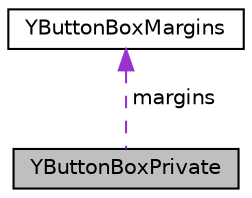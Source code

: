 digraph "YButtonBoxPrivate"
{
 // LATEX_PDF_SIZE
  edge [fontname="Helvetica",fontsize="10",labelfontname="Helvetica",labelfontsize="10"];
  node [fontname="Helvetica",fontsize="10",shape=record];
  Node1 [label="YButtonBoxPrivate",height=0.2,width=0.4,color="black", fillcolor="grey75", style="filled", fontcolor="black",tooltip=" "];
  Node2 -> Node1 [dir="back",color="darkorchid3",fontsize="10",style="dashed",label=" margins" ,fontname="Helvetica"];
  Node2 [label="YButtonBoxMargins",height=0.2,width=0.4,color="black", fillcolor="white", style="filled",URL="$structYButtonBoxMargins.html",tooltip=" "];
}
